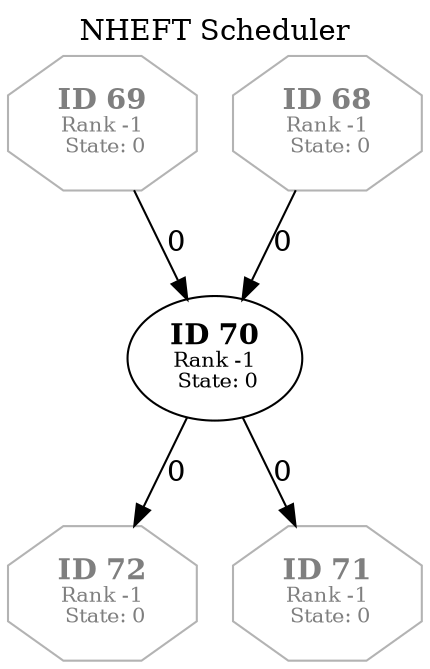 // Generated in NHEFTScheduler
digraph TargetTaskGraph {
  labelloc="t";
  label="NHEFT Scheduler";
  V72 [label=<<B>ID 72</B><BR /><FONT POINT-SIZE="10">Rank -1<BR /> State: 0</FONT>> color=gray70 fontcolor=gray50 shape=octagon];
  V71 [label=<<B>ID 71</B><BR /><FONT POINT-SIZE="10">Rank -1<BR /> State: 0</FONT>> color=gray70 fontcolor=gray50 shape=octagon];
  V70 [label=<<B>ID 70</B><BR /><FONT POINT-SIZE="10">Rank -1<BR /> State: 0</FONT>>];
  V70 -> V71 [color="black" label=<0>];
  V70 -> V72 [color="black" label=<0>];
  V69 [label=<<B>ID 69</B><BR /><FONT POINT-SIZE="10">Rank -1<BR /> State: 0</FONT>> color=gray70 fontcolor=gray50 shape=octagon];
  V69 -> V70 [color="black" label=<0>];
  V68 [label=<<B>ID 68</B><BR /><FONT POINT-SIZE="10">Rank -1<BR /> State: 0</FONT>> color=gray70 fontcolor=gray50 shape=octagon];
  V68 -> V70 [color="black" label=<0>];
}
